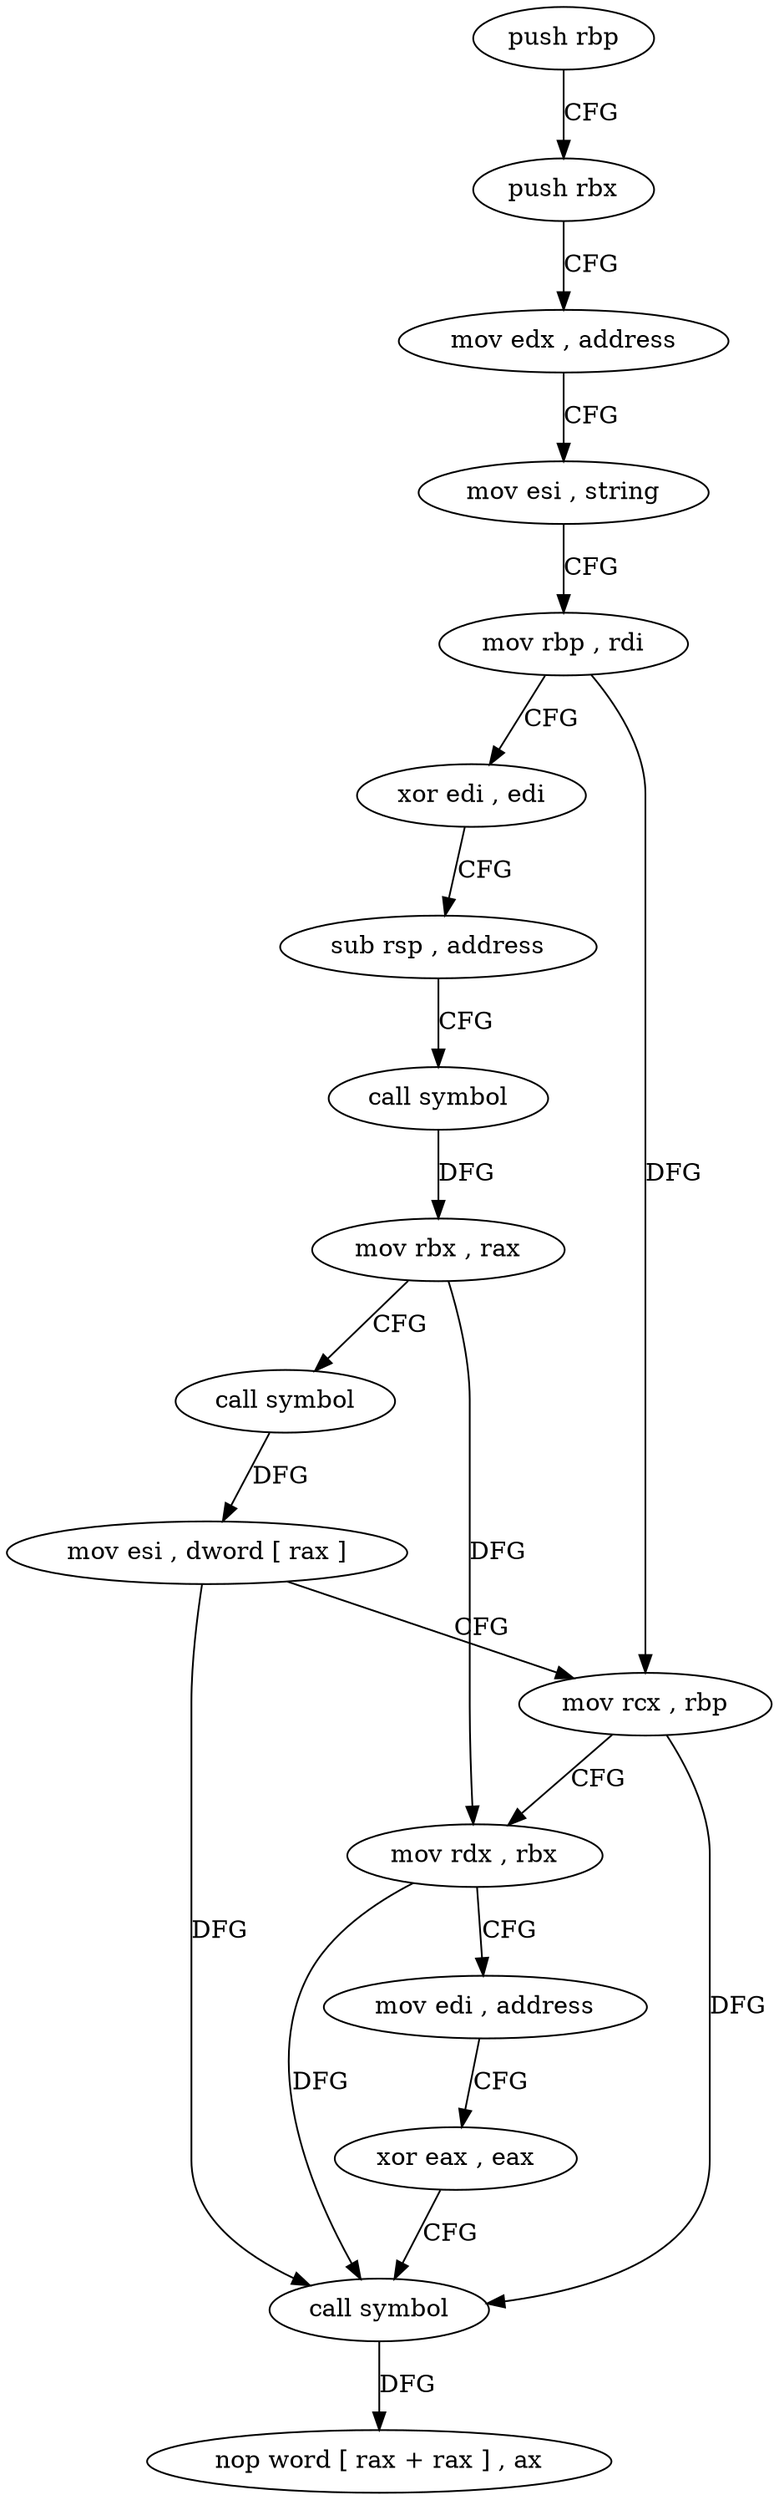 digraph "func" {
"4202608" [label = "push rbp" ]
"4202609" [label = "push rbx" ]
"4202610" [label = "mov edx , address" ]
"4202615" [label = "mov esi , string" ]
"4202620" [label = "mov rbp , rdi" ]
"4202623" [label = "xor edi , edi" ]
"4202625" [label = "sub rsp , address" ]
"4202629" [label = "call symbol" ]
"4202634" [label = "mov rbx , rax" ]
"4202637" [label = "call symbol" ]
"4202642" [label = "mov esi , dword [ rax ]" ]
"4202644" [label = "mov rcx , rbp" ]
"4202647" [label = "mov rdx , rbx" ]
"4202650" [label = "mov edi , address" ]
"4202655" [label = "xor eax , eax" ]
"4202657" [label = "call symbol" ]
"4202662" [label = "nop word [ rax + rax ] , ax" ]
"4202608" -> "4202609" [ label = "CFG" ]
"4202609" -> "4202610" [ label = "CFG" ]
"4202610" -> "4202615" [ label = "CFG" ]
"4202615" -> "4202620" [ label = "CFG" ]
"4202620" -> "4202623" [ label = "CFG" ]
"4202620" -> "4202644" [ label = "DFG" ]
"4202623" -> "4202625" [ label = "CFG" ]
"4202625" -> "4202629" [ label = "CFG" ]
"4202629" -> "4202634" [ label = "DFG" ]
"4202634" -> "4202637" [ label = "CFG" ]
"4202634" -> "4202647" [ label = "DFG" ]
"4202637" -> "4202642" [ label = "DFG" ]
"4202642" -> "4202644" [ label = "CFG" ]
"4202642" -> "4202657" [ label = "DFG" ]
"4202644" -> "4202647" [ label = "CFG" ]
"4202644" -> "4202657" [ label = "DFG" ]
"4202647" -> "4202650" [ label = "CFG" ]
"4202647" -> "4202657" [ label = "DFG" ]
"4202650" -> "4202655" [ label = "CFG" ]
"4202655" -> "4202657" [ label = "CFG" ]
"4202657" -> "4202662" [ label = "DFG" ]
}
